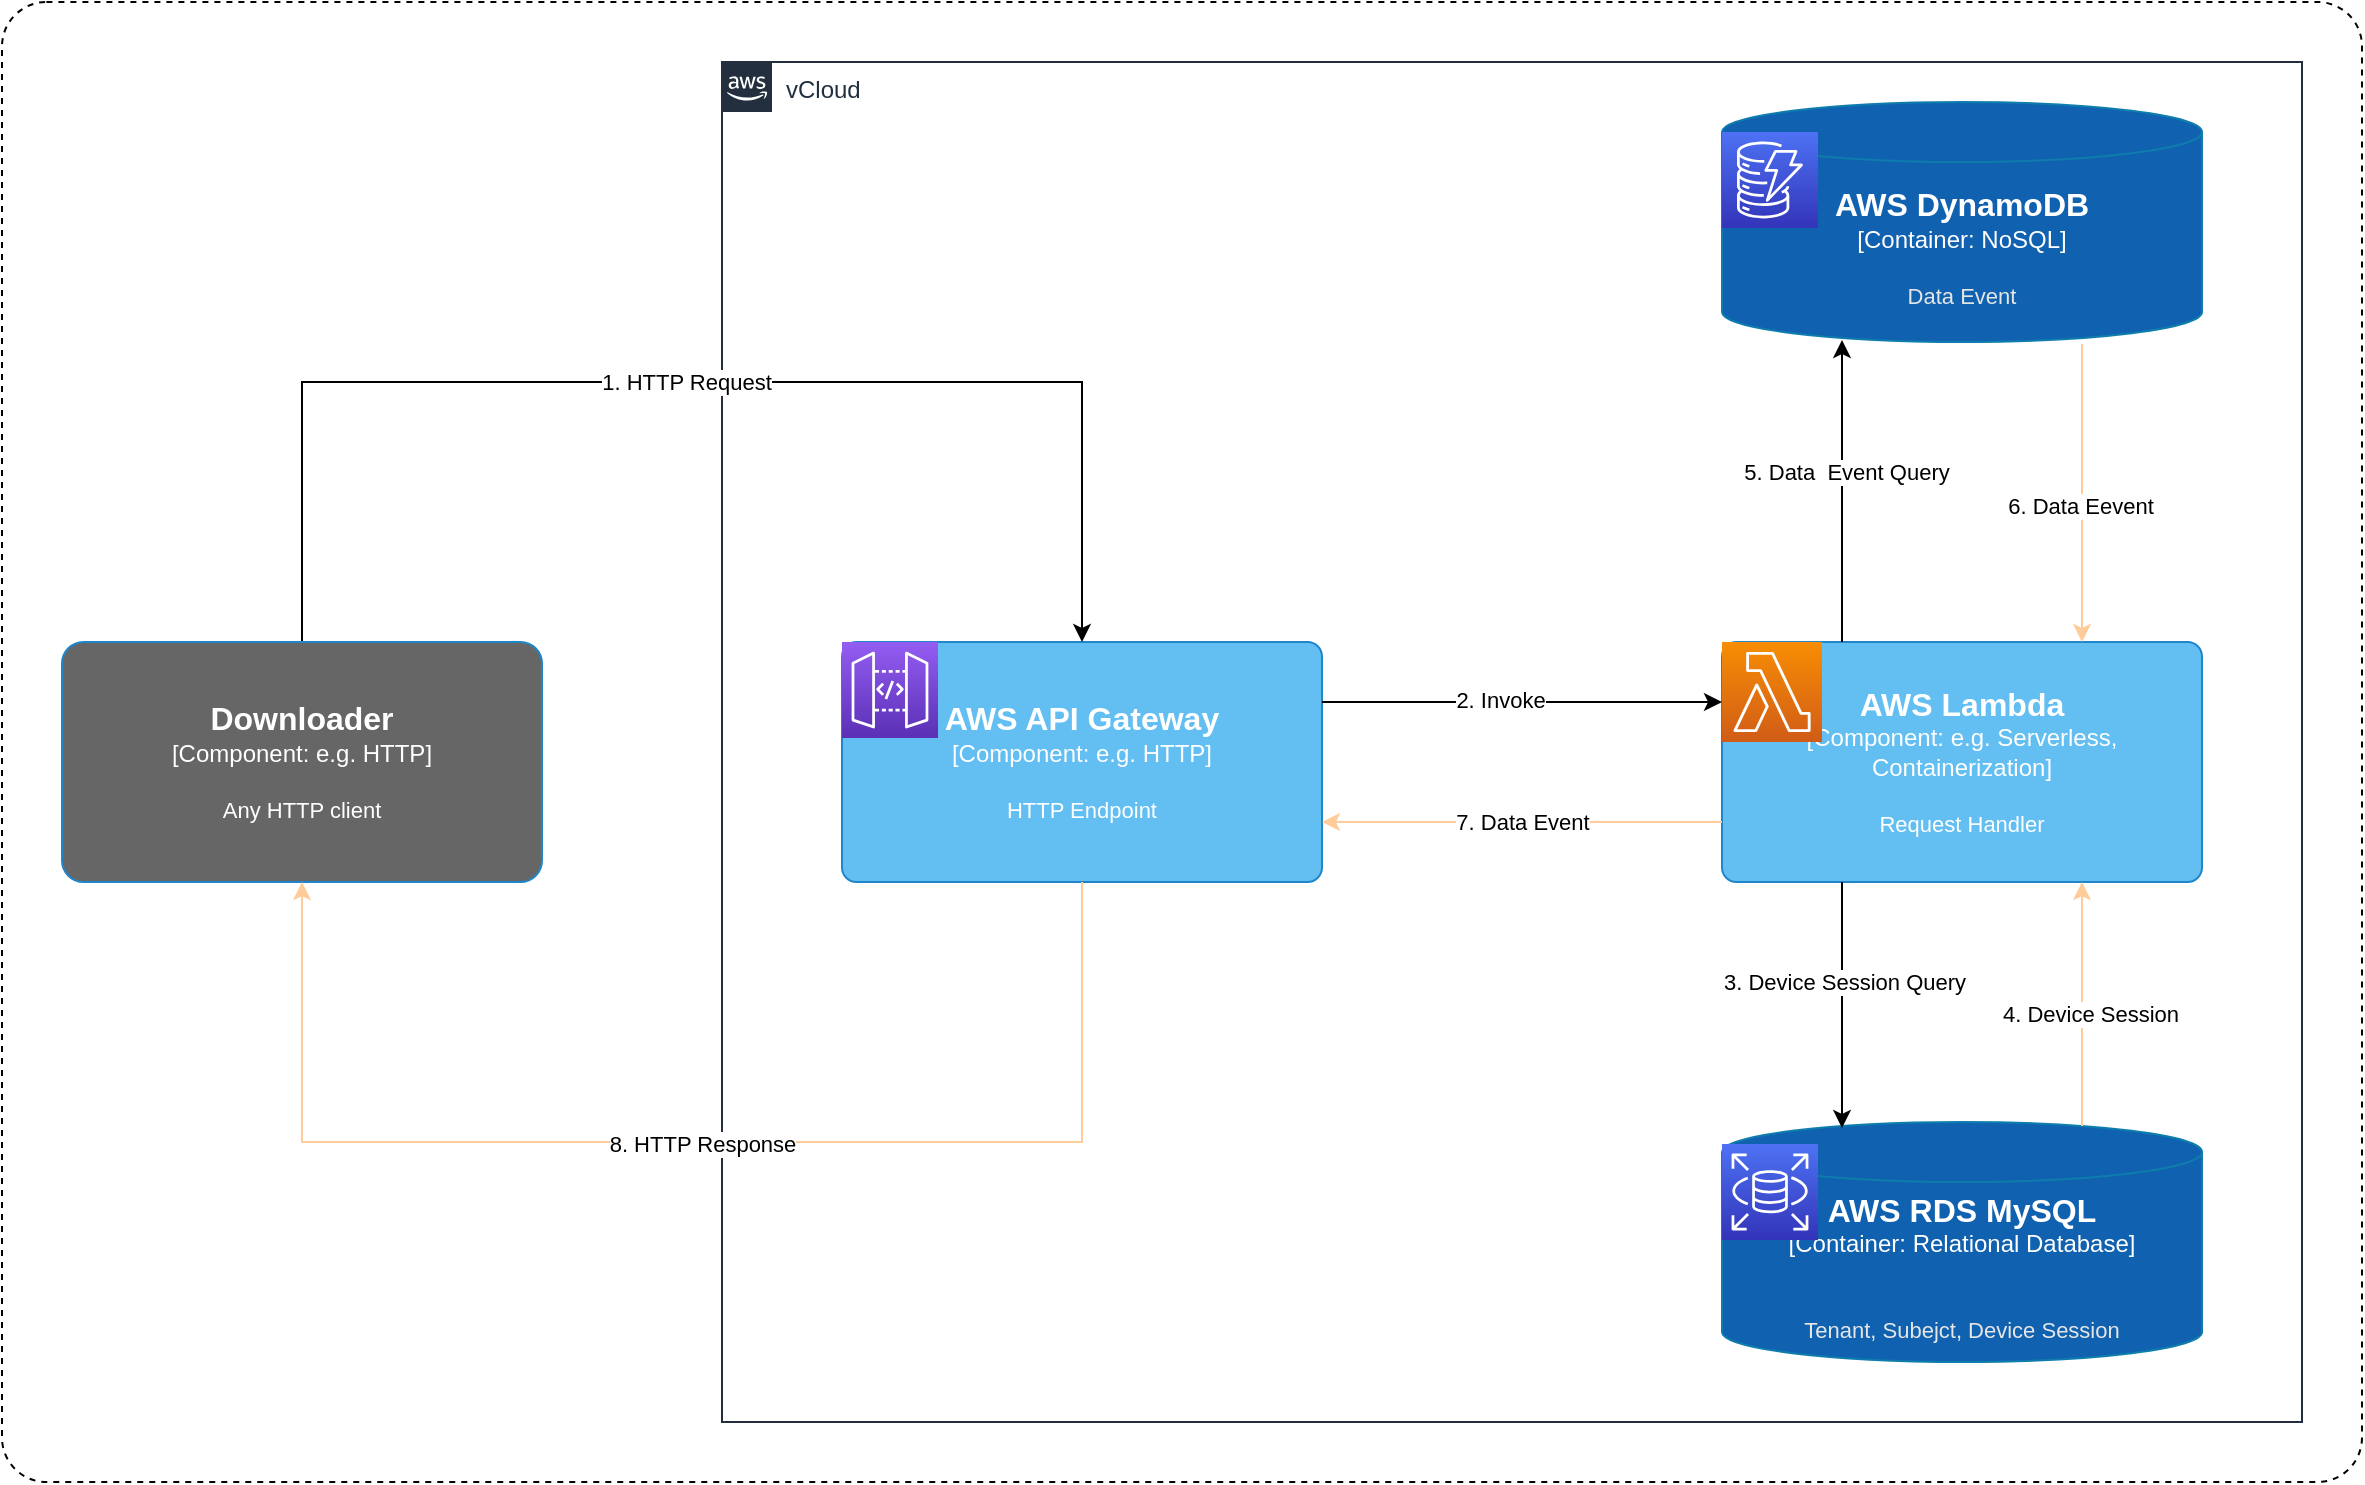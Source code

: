 <mxfile version="21.2.1" type="github">
  <diagram name="Page-1" id="Yjl-k3IvmLf3kv_nib0n">
    <mxGraphModel dx="2261" dy="796" grid="1" gridSize="10" guides="1" tooltips="1" connect="1" arrows="1" fold="1" page="1" pageScale="1" pageWidth="827" pageHeight="1169" math="0" shadow="0">
      <root>
        <mxCell id="0" />
        <mxCell id="1" parent="0" />
        <mxCell id="g49xZCm9ziOhcd1EIphp-14" value="" style="rounded=1;whiteSpace=wrap;html=1;dashed=1;gradientColor=none;arcSize=3;" parent="1" vertex="1">
          <mxGeometry x="-650" y="180" width="1180" height="740" as="geometry" />
        </mxCell>
        <mxCell id="g49xZCm9ziOhcd1EIphp-15" value="vCloud" style="points=[[0,0],[0.25,0],[0.5,0],[0.75,0],[1,0],[1,0.25],[1,0.5],[1,0.75],[1,1],[0.75,1],[0.5,1],[0.25,1],[0,1],[0,0.75],[0,0.5],[0,0.25]];outlineConnect=0;gradientColor=none;html=1;whiteSpace=wrap;fontSize=12;fontStyle=0;container=1;pointerEvents=0;collapsible=0;recursiveResize=0;shape=mxgraph.aws4.group;grIcon=mxgraph.aws4.group_aws_cloud_alt;strokeColor=#232F3E;fillColor=none;verticalAlign=top;align=left;spacingLeft=30;fontColor=#232F3E;dashed=0;" parent="1" vertex="1">
          <mxGeometry x="-290" y="210" width="790" height="680" as="geometry" />
        </mxCell>
        <mxCell id="g49xZCm9ziOhcd1EIphp-32" value="" style="group" parent="g49xZCm9ziOhcd1EIphp-15" vertex="1" connectable="0">
          <mxGeometry x="60" y="290" width="240" height="120" as="geometry" />
        </mxCell>
        <object placeholders="1" c4Name="AWS API Gateway" c4Type="Component" c4Technology="e.g. HTTP" c4Description="HTTP Endpoint" label="&lt;font style=&quot;font-size: 16px&quot;&gt;&lt;b&gt;%c4Name%&lt;/b&gt;&lt;/font&gt;&lt;div&gt;[%c4Type%: %c4Technology%]&lt;/div&gt;&lt;br&gt;&lt;div&gt;&lt;font style=&quot;font-size: 11px&quot;&gt;%c4Description%&lt;/font&gt;&lt;/div&gt;" id="g49xZCm9ziOhcd1EIphp-27">
          <mxCell style="rounded=1;whiteSpace=wrap;html=1;labelBackgroundColor=none;fillColor=#63BEF2;fontColor=#ffffff;align=center;arcSize=6;strokeColor=#2086C9;metaEdit=1;resizable=0;points=[[0.25,0,0],[0.5,0,0],[0.75,0,0],[1,0.25,0],[1,0.5,0],[1,0.75,0],[0.75,1,0],[0.5,1,0],[0.25,1,0],[0,0.75,0],[0,0.5,0],[0,0.25,0]];" parent="g49xZCm9ziOhcd1EIphp-32" vertex="1">
            <mxGeometry width="240" height="120" as="geometry" />
          </mxCell>
        </object>
        <mxCell id="g49xZCm9ziOhcd1EIphp-29" value="" style="sketch=0;points=[[0,0,0],[0.25,0,0],[0.5,0,0],[0.75,0,0],[1,0,0],[0,1,0],[0.25,1,0],[0.5,1,0],[0.75,1,0],[1,1,0],[0,0.25,0],[0,0.5,0],[0,0.75,0],[1,0.25,0],[1,0.5,0],[1,0.75,0]];outlineConnect=0;fontColor=#232F3E;gradientColor=#945DF2;gradientDirection=north;fillColor=#5A30B5;strokeColor=#ffffff;dashed=0;verticalLabelPosition=bottom;verticalAlign=top;align=center;html=1;fontSize=12;fontStyle=0;aspect=fixed;shape=mxgraph.aws4.resourceIcon;resIcon=mxgraph.aws4.api_gateway;" parent="g49xZCm9ziOhcd1EIphp-32" vertex="1">
          <mxGeometry width="48" height="48" as="geometry" />
        </mxCell>
        <mxCell id="KL71DMm28GdB2zIoTjSc-4" value="" style="group" parent="g49xZCm9ziOhcd1EIphp-15" vertex="1" connectable="0">
          <mxGeometry x="500" y="20" width="240" height="120" as="geometry" />
        </mxCell>
        <object placeholders="1" c4Type="AWS DynamoDB" c4Container="Container" c4Technology="NoSQL" c4Description="Data Event" label="&lt;font style=&quot;font-size: 16px&quot;&gt;&lt;b&gt;%c4Type%&lt;/b&gt;&lt;/font&gt;&lt;div&gt;[%c4Container%:&amp;nbsp;%c4Technology%]&lt;/div&gt;&lt;br&gt;&lt;div&gt;&lt;font style=&quot;font-size: 11px&quot;&gt;&lt;font color=&quot;#E6E6E6&quot;&gt;%c4Description%&lt;/font&gt;&lt;/div&gt;" id="g49xZCm9ziOhcd1EIphp-20">
          <mxCell style="shape=cylinder3;size=15;whiteSpace=wrap;html=1;boundedLbl=1;rounded=0;labelBackgroundColor=none;fillColor=#1061b0;fontSize=12;fontColor=#ffffff;align=center;strokeColor=#0E7DAD;metaEdit=1;points=[[0.5,0,0],[1,0.25,0],[1,0.5,0],[1,0.75,0],[0.5,1,0],[0,0.75,0],[0,0.5,0],[0,0.25,0]];resizable=0;" parent="KL71DMm28GdB2zIoTjSc-4" vertex="1">
            <mxGeometry width="240" height="120" as="geometry" />
          </mxCell>
        </object>
        <mxCell id="g49xZCm9ziOhcd1EIphp-40" value="" style="sketch=0;points=[[0,0,0],[0.25,0,0],[0.5,0,0],[0.75,0,0],[1,0,0],[0,1,0],[0.25,1,0],[0.5,1,0],[0.75,1,0],[1,1,0],[0,0.25,0],[0,0.5,0],[0,0.75,0],[1,0.25,0],[1,0.5,0],[1,0.75,0]];outlineConnect=0;fontColor=#232F3E;gradientColor=#4D72F3;gradientDirection=north;fillColor=#3334B9;strokeColor=#ffffff;dashed=0;verticalLabelPosition=bottom;verticalAlign=top;align=center;html=1;fontSize=12;fontStyle=0;aspect=fixed;shape=mxgraph.aws4.resourceIcon;resIcon=mxgraph.aws4.dynamodb;" parent="KL71DMm28GdB2zIoTjSc-4" vertex="1">
          <mxGeometry y="15" width="48" height="48" as="geometry" />
        </mxCell>
        <mxCell id="g49xZCm9ziOhcd1EIphp-36" style="rounded=0;orthogonalLoop=1;jettySize=auto;html=1;edgeStyle=orthogonalEdgeStyle;entryX=0.5;entryY=0;entryDx=0;entryDy=0;entryPerimeter=0;exitX=0.5;exitY=0;exitDx=0;exitDy=0;exitPerimeter=0;" parent="1" source="g49xZCm9ziOhcd1EIphp-26" target="g49xZCm9ziOhcd1EIphp-27" edge="1">
          <mxGeometry relative="1" as="geometry">
            <mxPoint x="-120" y="400" as="targetPoint" />
            <Array as="points">
              <mxPoint x="-500" y="370" />
              <mxPoint x="-110" y="370" />
            </Array>
          </mxGeometry>
        </mxCell>
        <mxCell id="g49xZCm9ziOhcd1EIphp-38" value="1. HTTP Request" style="edgeLabel;html=1;align=center;verticalAlign=middle;resizable=0;points=[];" parent="g49xZCm9ziOhcd1EIphp-36" vertex="1" connectable="0">
          <mxGeometry x="-0.214" y="-2" relative="1" as="geometry">
            <mxPoint x="66" y="-2" as="offset" />
          </mxGeometry>
        </mxCell>
        <object c4Name="Downloader" c4Type="Component" c4Technology="e.g. HTTP" c4Description="Any HTTP client" label="&lt;font style=&quot;font-size: 16px&quot;&gt;&lt;b&gt;%c4Name%&lt;/b&gt;&lt;/font&gt;&lt;div&gt;[%c4Type%: %c4Technology%]&lt;/div&gt;&lt;br&gt;&lt;div&gt;&lt;font style=&quot;font-size: 11px&quot;&gt;%c4Description%&lt;/font&gt;&lt;/div&gt;" placeholders="1" id="g49xZCm9ziOhcd1EIphp-26">
          <mxCell style="rounded=1;whiteSpace=wrap;html=1;labelBackgroundColor=none;fillColor=#666666;fontColor=#ffffff;align=center;arcSize=9;strokeColor=#2086C9;metaEdit=1;resizable=0;points=[[0.25,0,0],[0.5,0,0],[0.75,0,0],[1,0.25,0],[1,0.5,0],[1,0.75,0],[0.75,1,0],[0.5,1,0],[0.25,1,0],[0,0.75,0],[0,0.5,0],[0,0.25,0]];" parent="1" vertex="1">
            <mxGeometry x="-620" y="500" width="240" height="120" as="geometry" />
          </mxCell>
        </object>
        <mxCell id="g49xZCm9ziOhcd1EIphp-31" value="" style="group" parent="1" vertex="1" connectable="0">
          <mxGeometry x="210" y="500" width="240" height="120" as="geometry" />
        </mxCell>
        <object placeholders="1" c4Name="AWS Lambda" c4Type="Component" c4Technology="e.g. Serverless, Containerization" c4Description="Request Handler" label="&lt;font style=&quot;font-size: 16px&quot;&gt;&lt;b&gt;%c4Name%&lt;/b&gt;&lt;/font&gt;&lt;div&gt;[%c4Type%: %c4Technology%]&lt;/div&gt;&lt;br&gt;&lt;div&gt;&lt;font style=&quot;font-size: 11px&quot;&gt;%c4Description%&lt;/font&gt;&lt;/div&gt;" id="g49xZCm9ziOhcd1EIphp-30">
          <mxCell style="rounded=1;whiteSpace=wrap;html=1;labelBackgroundColor=none;fillColor=#63BEF2;fontColor=#ffffff;align=center;arcSize=6;strokeColor=#2086C9;metaEdit=1;resizable=0;points=[[0.25,0,0],[0.5,0,0],[0.75,0,0],[1,0.25,0],[1,0.5,0],[1,0.75,0],[0.75,1,0],[0.5,1,0],[0.25,1,0],[0,0.75,0],[0,0.5,0],[0,0.25,0]];" parent="g49xZCm9ziOhcd1EIphp-31" vertex="1">
            <mxGeometry width="240" height="120" as="geometry" />
          </mxCell>
        </object>
        <mxCell id="g49xZCm9ziOhcd1EIphp-28" value="" style="sketch=0;points=[[0,0,0],[0.25,0,0],[0.5,0,0],[0.75,0,0],[1,0,0],[0,1,0],[0.25,1,0],[0.5,1,0],[0.75,1,0],[1,1,0],[0,0.25,0],[0,0.5,0],[0,0.75,0],[1,0.25,0],[1,0.5,0],[1,0.75,0]];outlineConnect=0;fontColor=#232F3E;gradientColor=#F78E04;gradientDirection=north;fillColor=#D05C17;strokeColor=#ffffff;dashed=0;verticalLabelPosition=bottom;verticalAlign=top;align=center;html=1;fontSize=12;fontStyle=0;aspect=fixed;shape=mxgraph.aws4.resourceIcon;resIcon=mxgraph.aws4.lambda;" parent="g49xZCm9ziOhcd1EIphp-31" vertex="1">
          <mxGeometry width="50" height="50" as="geometry" />
        </mxCell>
        <mxCell id="g49xZCm9ziOhcd1EIphp-37" style="edgeStyle=orthogonalEdgeStyle;rounded=0;orthogonalLoop=1;jettySize=auto;html=1;entryX=0.5;entryY=1;entryDx=0;entryDy=0;entryPerimeter=0;exitX=0.5;exitY=1;exitDx=0;exitDy=0;exitPerimeter=0;strokeColor=#FFCC99;" parent="1" source="g49xZCm9ziOhcd1EIphp-27" target="g49xZCm9ziOhcd1EIphp-26" edge="1">
          <mxGeometry relative="1" as="geometry">
            <mxPoint x="-120" y="540" as="sourcePoint" />
            <Array as="points">
              <mxPoint x="-110" y="750" />
              <mxPoint x="-500" y="750" />
            </Array>
          </mxGeometry>
        </mxCell>
        <mxCell id="g49xZCm9ziOhcd1EIphp-39" value="8. HTTP Response" style="edgeLabel;html=1;align=center;verticalAlign=middle;resizable=0;points=[];" parent="g49xZCm9ziOhcd1EIphp-37" vertex="1" connectable="0">
          <mxGeometry x="-0.183" y="-2" relative="1" as="geometry">
            <mxPoint x="-55" y="3" as="offset" />
          </mxGeometry>
        </mxCell>
        <mxCell id="g49xZCm9ziOhcd1EIphp-33" style="edgeStyle=orthogonalEdgeStyle;rounded=0;orthogonalLoop=1;jettySize=auto;html=1;exitX=1;exitY=0.25;exitDx=0;exitDy=0;exitPerimeter=0;" parent="1" source="g49xZCm9ziOhcd1EIphp-27" target="g49xZCm9ziOhcd1EIphp-30" edge="1">
          <mxGeometry relative="1" as="geometry">
            <Array as="points">
              <mxPoint x="50" y="530" />
              <mxPoint x="50" y="530" />
            </Array>
          </mxGeometry>
        </mxCell>
        <mxCell id="g49xZCm9ziOhcd1EIphp-44" value="2. Invoke" style="edgeLabel;html=1;align=center;verticalAlign=middle;resizable=0;points=[];" parent="g49xZCm9ziOhcd1EIphp-33" vertex="1" connectable="0">
          <mxGeometry x="-0.354" y="1" relative="1" as="geometry">
            <mxPoint x="24" as="offset" />
          </mxGeometry>
        </mxCell>
        <mxCell id="g49xZCm9ziOhcd1EIphp-53" value="7. Data Event" style="edgeStyle=orthogonalEdgeStyle;rounded=0;orthogonalLoop=1;jettySize=auto;html=1;exitX=0;exitY=0.75;exitDx=0;exitDy=0;exitPerimeter=0;entryX=1;entryY=0.75;entryDx=0;entryDy=0;entryPerimeter=0;strokeColor=#FFCC99;" parent="1" source="g49xZCm9ziOhcd1EIphp-30" target="g49xZCm9ziOhcd1EIphp-27" edge="1">
          <mxGeometry relative="1" as="geometry" />
        </mxCell>
        <mxCell id="KL71DMm28GdB2zIoTjSc-3" value="" style="group" parent="1" vertex="1" connectable="0">
          <mxGeometry x="210" y="740" width="240" height="120" as="geometry" />
        </mxCell>
        <object placeholders="1" c4Type="AWS RDS MySQL" c4Container="Container" c4Technology="Relational Database" c4Description="&#xa;Tenant, Subejct, Device Session" label="&lt;font style=&quot;font-size: 16px&quot;&gt;&lt;b&gt;%c4Type%&lt;/b&gt;&lt;/font&gt;&lt;div&gt;[%c4Container%:&amp;nbsp;%c4Technology%]&lt;/div&gt;&lt;br&gt;&lt;div&gt;&lt;font style=&quot;font-size: 11px&quot;&gt;&lt;font color=&quot;#E6E6E6&quot;&gt;%c4Description%&lt;/font&gt;&lt;/div&gt;" id="KL71DMm28GdB2zIoTjSc-1">
          <mxCell style="shape=cylinder3;size=15;whiteSpace=wrap;html=1;boundedLbl=1;rounded=0;labelBackgroundColor=none;fillColor=#1061b0;fontSize=12;fontColor=#ffffff;align=center;strokeColor=#0E7DAD;metaEdit=1;points=[[0.5,0,0],[1,0.25,0],[1,0.5,0],[1,0.75,0],[0.5,1,0],[0,0.75,0],[0,0.5,0],[0,0.25,0]];resizable=0;" parent="KL71DMm28GdB2zIoTjSc-3" vertex="1">
            <mxGeometry width="240" height="120" as="geometry" />
          </mxCell>
        </object>
        <mxCell id="g49xZCm9ziOhcd1EIphp-41" value="" style="sketch=0;points=[[0,0,0],[0.25,0,0],[0.5,0,0],[0.75,0,0],[1,0,0],[0,1,0],[0.25,1,0],[0.5,1,0],[0.75,1,0],[1,1,0],[0,0.25,0],[0,0.5,0],[0,0.75,0],[1,0.25,0],[1,0.5,0],[1,0.75,0]];outlineConnect=0;fontColor=#232F3E;gradientColor=#4D72F3;gradientDirection=north;fillColor=#3334B9;strokeColor=#ffffff;dashed=0;verticalLabelPosition=bottom;verticalAlign=top;align=center;html=1;fontSize=12;fontStyle=0;aspect=fixed;shape=mxgraph.aws4.resourceIcon;resIcon=mxgraph.aws4.rds;" parent="KL71DMm28GdB2zIoTjSc-3" vertex="1">
          <mxGeometry y="11" width="48" height="48" as="geometry" />
        </mxCell>
        <mxCell id="KL71DMm28GdB2zIoTjSc-6" style="edgeStyle=orthogonalEdgeStyle;rounded=0;orthogonalLoop=1;jettySize=auto;html=1;exitX=0.25;exitY=1;exitDx=0;exitDy=0;exitPerimeter=0;entryX=0.25;entryY=0.025;entryDx=0;entryDy=0;entryPerimeter=0;" parent="1" source="g49xZCm9ziOhcd1EIphp-30" target="KL71DMm28GdB2zIoTjSc-1" edge="1">
          <mxGeometry relative="1" as="geometry">
            <Array as="points">
              <mxPoint x="270" y="680" />
              <mxPoint x="270" y="680" />
            </Array>
          </mxGeometry>
        </mxCell>
        <mxCell id="KL71DMm28GdB2zIoTjSc-14" value="3. Device Session Query" style="edgeLabel;html=1;align=center;verticalAlign=middle;resizable=0;points=[];" parent="KL71DMm28GdB2zIoTjSc-6" vertex="1" connectable="0">
          <mxGeometry x="-0.187" y="1" relative="1" as="geometry">
            <mxPoint as="offset" />
          </mxGeometry>
        </mxCell>
        <mxCell id="KL71DMm28GdB2zIoTjSc-9" style="edgeStyle=orthogonalEdgeStyle;rounded=0;orthogonalLoop=1;jettySize=auto;html=1;exitX=0.75;exitY=0.017;exitDx=0;exitDy=0;exitPerimeter=0;entryX=0.75;entryY=1;entryDx=0;entryDy=0;entryPerimeter=0;strokeColor=#FFCC99;endArrow=classic;endFill=1;" parent="1" source="KL71DMm28GdB2zIoTjSc-1" target="g49xZCm9ziOhcd1EIphp-30" edge="1">
          <mxGeometry relative="1" as="geometry" />
        </mxCell>
        <mxCell id="KL71DMm28GdB2zIoTjSc-15" value="4. Device Session" style="edgeLabel;html=1;align=center;verticalAlign=middle;resizable=0;points=[];" parent="KL71DMm28GdB2zIoTjSc-9" vertex="1" connectable="0">
          <mxGeometry x="-0.082" y="-4" relative="1" as="geometry">
            <mxPoint as="offset" />
          </mxGeometry>
        </mxCell>
        <mxCell id="KL71DMm28GdB2zIoTjSc-10" style="edgeStyle=orthogonalEdgeStyle;rounded=0;orthogonalLoop=1;jettySize=auto;html=1;exitX=0.25;exitY=0;exitDx=0;exitDy=0;exitPerimeter=0;entryX=0.25;entryY=0.992;entryDx=0;entryDy=0;entryPerimeter=0;" parent="1" source="g49xZCm9ziOhcd1EIphp-30" target="g49xZCm9ziOhcd1EIphp-20" edge="1">
          <mxGeometry relative="1" as="geometry" />
        </mxCell>
        <mxCell id="KL71DMm28GdB2zIoTjSc-16" value="5. Data&amp;nbsp; Event Query" style="edgeLabel;html=1;align=center;verticalAlign=middle;resizable=0;points=[];" parent="KL71DMm28GdB2zIoTjSc-10" vertex="1" connectable="0">
          <mxGeometry x="0.126" y="-2" relative="1" as="geometry">
            <mxPoint as="offset" />
          </mxGeometry>
        </mxCell>
        <mxCell id="KL71DMm28GdB2zIoTjSc-13" style="edgeStyle=orthogonalEdgeStyle;rounded=0;orthogonalLoop=1;jettySize=auto;html=1;exitX=0.75;exitY=1.008;exitDx=0;exitDy=0;exitPerimeter=0;entryX=0.75;entryY=0;entryDx=0;entryDy=0;entryPerimeter=0;strokeColor=#FFCC99;" parent="1" source="g49xZCm9ziOhcd1EIphp-20" target="g49xZCm9ziOhcd1EIphp-30" edge="1">
          <mxGeometry relative="1" as="geometry" />
        </mxCell>
        <mxCell id="KL71DMm28GdB2zIoTjSc-17" value="6. Data Eevent" style="edgeLabel;html=1;align=center;verticalAlign=middle;resizable=0;points=[];" parent="KL71DMm28GdB2zIoTjSc-13" vertex="1" connectable="0">
          <mxGeometry x="0.087" y="-1" relative="1" as="geometry">
            <mxPoint as="offset" />
          </mxGeometry>
        </mxCell>
      </root>
    </mxGraphModel>
  </diagram>
</mxfile>
